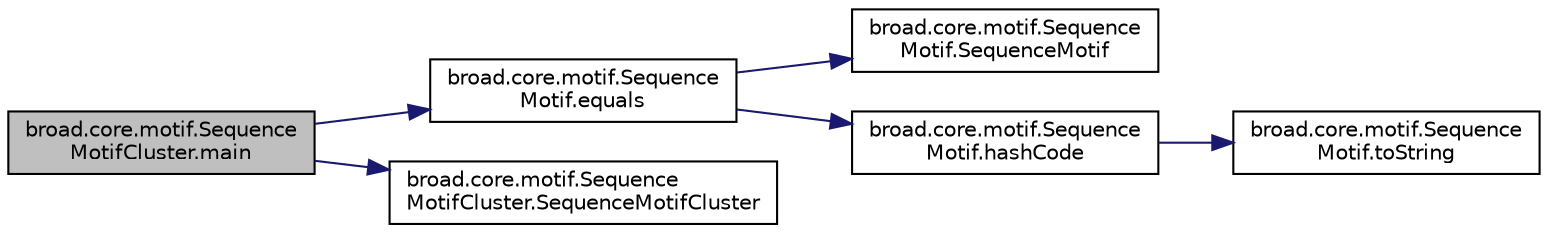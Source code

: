 digraph "broad.core.motif.SequenceMotifCluster.main"
{
  edge [fontname="Helvetica",fontsize="10",labelfontname="Helvetica",labelfontsize="10"];
  node [fontname="Helvetica",fontsize="10",shape=record];
  rankdir="LR";
  Node1 [label="broad.core.motif.Sequence\lMotifCluster.main",height=0.2,width=0.4,color="black", fillcolor="grey75", style="filled" fontcolor="black"];
  Node1 -> Node2 [color="midnightblue",fontsize="10",style="solid"];
  Node2 [label="broad.core.motif.Sequence\lMotif.equals",height=0.2,width=0.4,color="black", fillcolor="white", style="filled",URL="$classbroad_1_1core_1_1motif_1_1_sequence_motif.html#aea038650cf2e930ef84d69140a537912"];
  Node2 -> Node3 [color="midnightblue",fontsize="10",style="solid"];
  Node3 [label="broad.core.motif.Sequence\lMotif.SequenceMotif",height=0.2,width=0.4,color="black", fillcolor="white", style="filled",URL="$classbroad_1_1core_1_1motif_1_1_sequence_motif.html#a21d5829daae0736998246dd04054fe0f"];
  Node2 -> Node4 [color="midnightblue",fontsize="10",style="solid"];
  Node4 [label="broad.core.motif.Sequence\lMotif.hashCode",height=0.2,width=0.4,color="black", fillcolor="white", style="filled",URL="$classbroad_1_1core_1_1motif_1_1_sequence_motif.html#a23cf80266e3f2bf41462a201f86db123"];
  Node4 -> Node5 [color="midnightblue",fontsize="10",style="solid"];
  Node5 [label="broad.core.motif.Sequence\lMotif.toString",height=0.2,width=0.4,color="black", fillcolor="white", style="filled",URL="$classbroad_1_1core_1_1motif_1_1_sequence_motif.html#a67d1aab1250fca5a725386a85d1692a8"];
  Node1 -> Node6 [color="midnightblue",fontsize="10",style="solid"];
  Node6 [label="broad.core.motif.Sequence\lMotifCluster.SequenceMotifCluster",height=0.2,width=0.4,color="black", fillcolor="white", style="filled",URL="$classbroad_1_1core_1_1motif_1_1_sequence_motif_cluster.html#abc01aba2efbdb2c70662910c3c1d86ec"];
}
